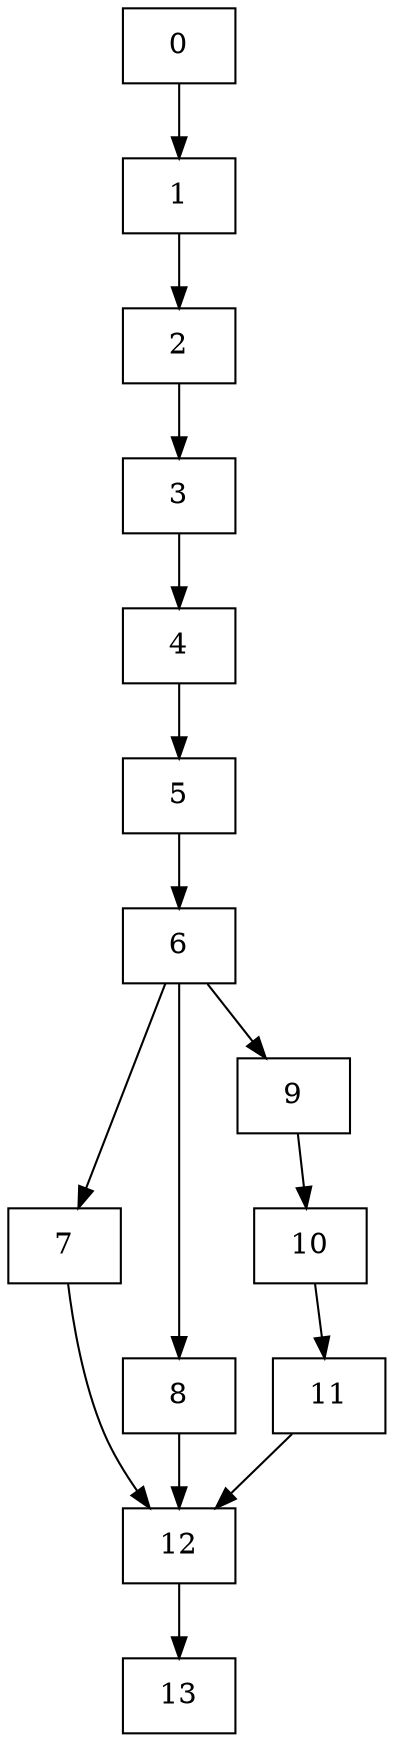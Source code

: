 digraph G {
  0 [shape=box, ];
  1 [shape=box, ];
  2 [shape=box, ];
  3 [shape=box, ];
  4 [shape=box, ];
  5 [shape=box, ];
  6 [shape=box, ];
  7 [shape=box, ];
  8 [shape=box, ];
  9 [shape=box, ];
  10 [shape=box, ];
  11 [shape=box, ];
  12 [shape=box, ];
  13 [shape=box, ];
  
  
  0 -> 1;
  1 -> 2;
  2 -> 3;
  3 -> 4;
  4 -> 5;
  5 -> 6;
  6 -> 7;
  6 -> 8;
  6 -> 9;
  7 -> 12;
  8 -> 12;
  9 -> 10;
  10 -> 11;
  11 -> 12;
  12 -> 13;
  
  }
